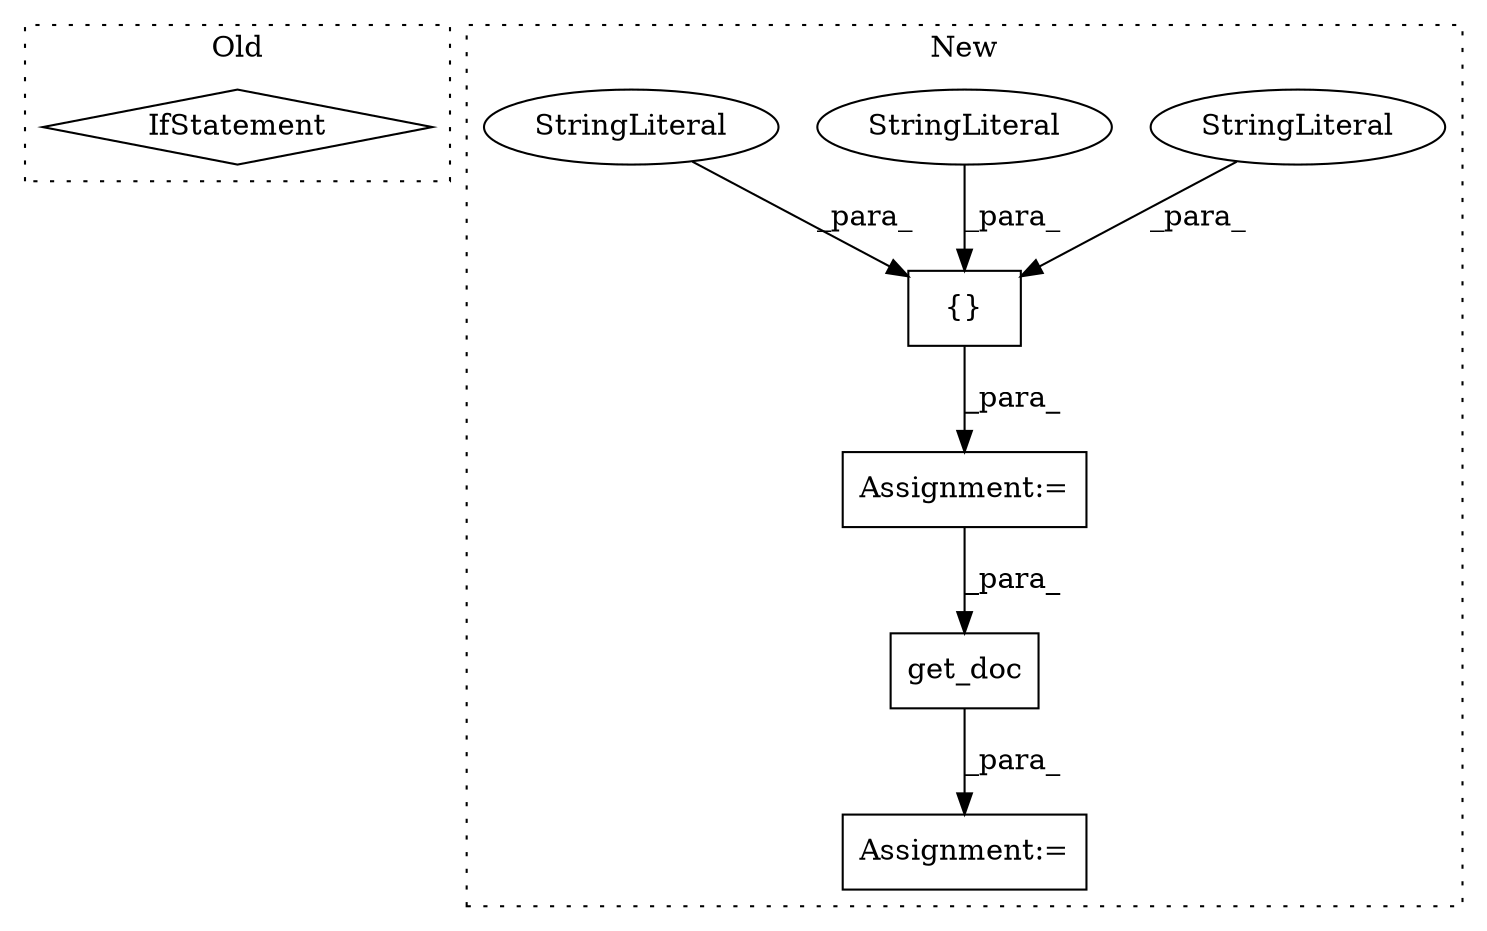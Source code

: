 digraph G {
subgraph cluster0 {
1 [label="IfStatement" a="25" s="1988" l="22" shape="diamond"];
label = "Old";
style="dotted";
}
subgraph cluster1 {
2 [label="get_doc" a="32" s="1742,1768" l="8,1" shape="box"];
3 [label="{}" a="4" s="1655,1681" l="1,1" shape="box"];
4 [label="Assignment:=" a="7" s="1741" l="1" shape="box"];
5 [label="Assignment:=" a="7" s="1642" l="1" shape="box"];
6 [label="StringLiteral" a="45" s="1656" l="3" shape="ellipse"];
7 [label="StringLiteral" a="45" s="1667" l="10" shape="ellipse"];
8 [label="StringLiteral" a="45" s="1660" l="6" shape="ellipse"];
label = "New";
style="dotted";
}
2 -> 4 [label="_para_"];
3 -> 5 [label="_para_"];
5 -> 2 [label="_para_"];
6 -> 3 [label="_para_"];
7 -> 3 [label="_para_"];
8 -> 3 [label="_para_"];
}